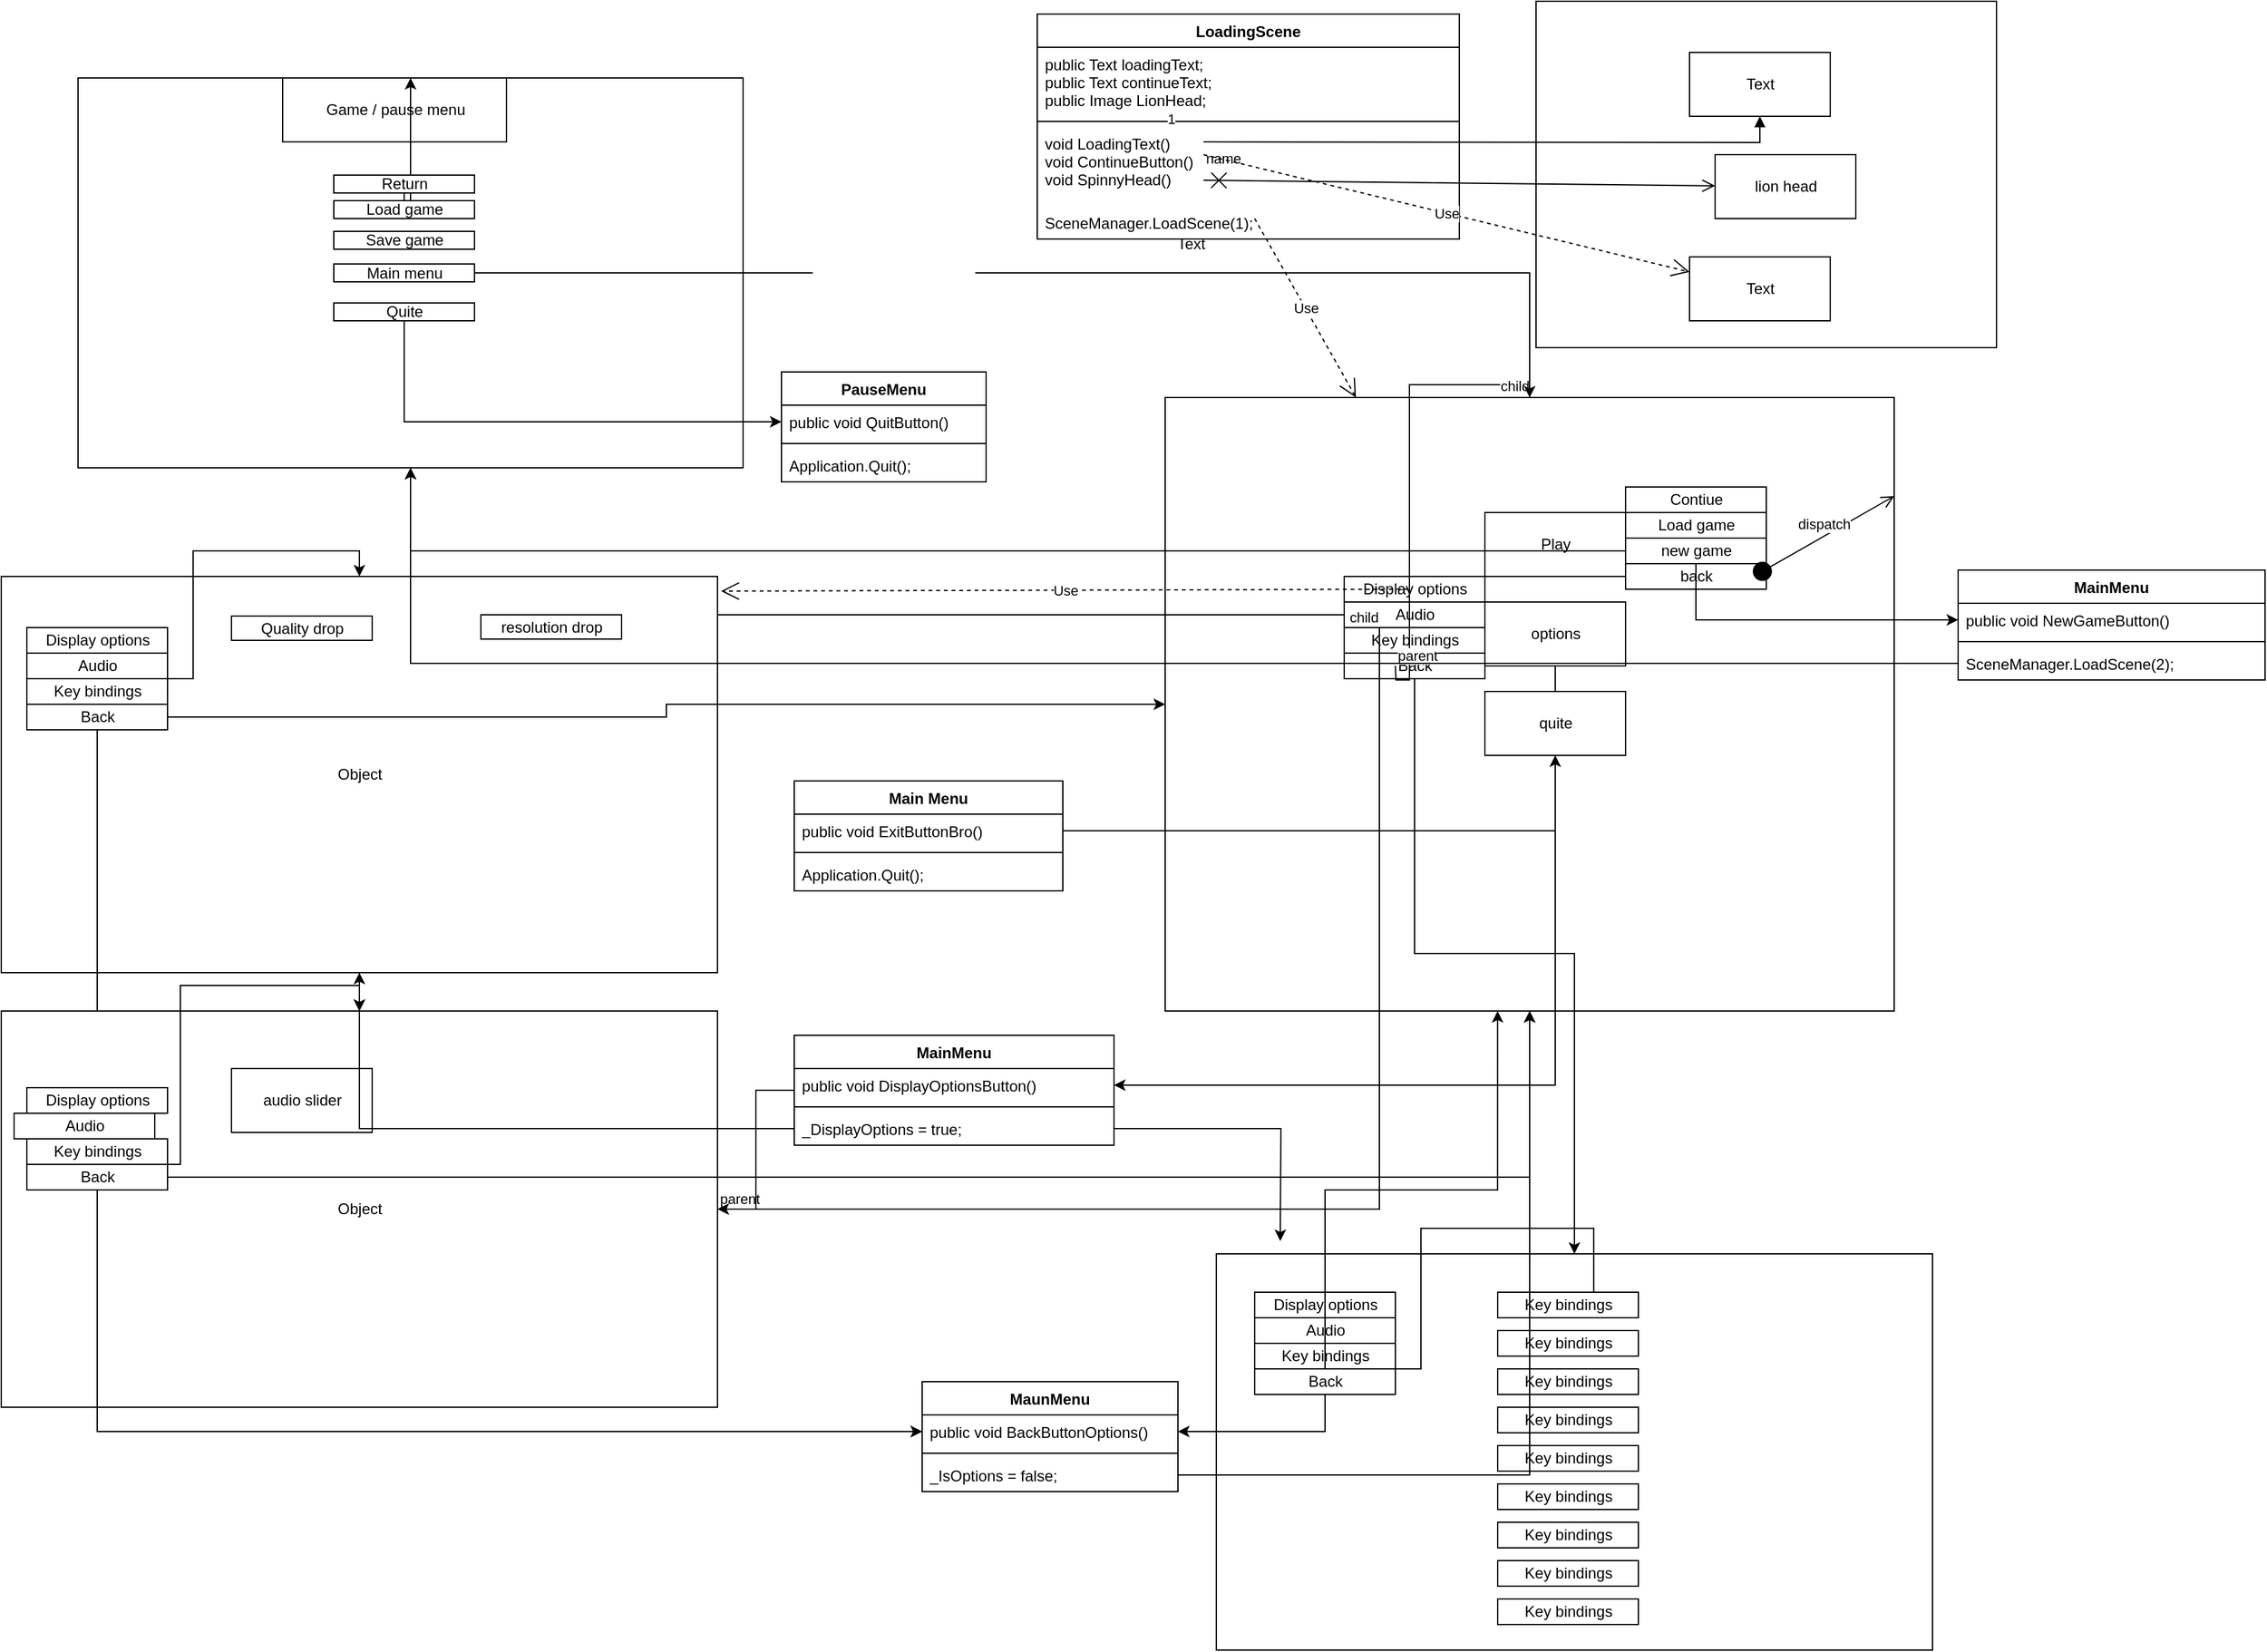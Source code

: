 <mxfile version="15.7.1" type="github">
  <diagram id="eE-bfbsEgwiHSZhWu_k5" name="Page-1">
    <mxGraphModel dx="3694" dy="1584" grid="1" gridSize="10" guides="1" tooltips="1" connect="1" arrows="1" fold="1" page="1" pageScale="1" pageWidth="850" pageHeight="1100" math="0" shadow="0">
      <root>
        <mxCell id="0" />
        <mxCell id="1" parent="0" />
        <mxCell id="UETa0M2R6W4NHTKt2jNL-5" value="Object" style="html=1;" vertex="1" parent="1">
          <mxGeometry x="400" y="10" width="360" height="271" as="geometry" />
        </mxCell>
        <mxCell id="UETa0M2R6W4NHTKt2jNL-1" value="LoadingScene" style="swimlane;fontStyle=1;align=center;verticalAlign=top;childLayout=stackLayout;horizontal=1;startSize=26;horizontalStack=0;resizeParent=1;resizeParentMax=0;resizeLast=0;collapsible=1;marginBottom=0;" vertex="1" parent="1">
          <mxGeometry x="10" y="20" width="330" height="176" as="geometry" />
        </mxCell>
        <mxCell id="UETa0M2R6W4NHTKt2jNL-2" value="public Text loadingText;&#xa;public Text continueText;&#xa;public Image LionHead;&#xa;" style="text;strokeColor=none;fillColor=none;align=left;verticalAlign=top;spacingLeft=4;spacingRight=4;overflow=hidden;rotatable=0;points=[[0,0.5],[1,0.5]];portConstraint=eastwest;" vertex="1" parent="UETa0M2R6W4NHTKt2jNL-1">
          <mxGeometry y="26" width="330" height="54" as="geometry" />
        </mxCell>
        <mxCell id="UETa0M2R6W4NHTKt2jNL-3" value="" style="line;strokeWidth=1;fillColor=none;align=left;verticalAlign=middle;spacingTop=-1;spacingLeft=3;spacingRight=3;rotatable=0;labelPosition=right;points=[];portConstraint=eastwest;" vertex="1" parent="UETa0M2R6W4NHTKt2jNL-1">
          <mxGeometry y="80" width="330" height="8" as="geometry" />
        </mxCell>
        <mxCell id="UETa0M2R6W4NHTKt2jNL-11" value="name" style="endArrow=block;endFill=1;html=1;edgeStyle=orthogonalEdgeStyle;align=left;verticalAlign=top;rounded=0;" edge="1" parent="UETa0M2R6W4NHTKt2jNL-1" target="UETa0M2R6W4NHTKt2jNL-6">
          <mxGeometry x="-1" relative="1" as="geometry">
            <mxPoint x="130" y="100" as="sourcePoint" />
            <mxPoint x="290" y="100" as="targetPoint" />
          </mxGeometry>
        </mxCell>
        <mxCell id="UETa0M2R6W4NHTKt2jNL-12" value="1" style="edgeLabel;resizable=0;html=1;align=left;verticalAlign=bottom;" connectable="0" vertex="1" parent="UETa0M2R6W4NHTKt2jNL-11">
          <mxGeometry x="-1" relative="1" as="geometry">
            <mxPoint x="-30" y="-10" as="offset" />
          </mxGeometry>
        </mxCell>
        <mxCell id="UETa0M2R6W4NHTKt2jNL-15" value="Use" style="endArrow=open;endSize=12;dashed=1;html=1;rounded=0;" edge="1" parent="UETa0M2R6W4NHTKt2jNL-1" target="UETa0M2R6W4NHTKt2jNL-7">
          <mxGeometry width="160" relative="1" as="geometry">
            <mxPoint x="130" y="110" as="sourcePoint" />
            <mxPoint x="290" y="110" as="targetPoint" />
          </mxGeometry>
        </mxCell>
        <mxCell id="UETa0M2R6W4NHTKt2jNL-4" value="void LoadingText()&#xa;void ContinueButton()&#xa;void SpinnyHead()&#xa;" style="text;strokeColor=none;fillColor=none;align=left;verticalAlign=top;spacingLeft=4;spacingRight=4;overflow=hidden;rotatable=0;points=[[0,0.5],[1,0.5]];portConstraint=eastwest;" vertex="1" parent="UETa0M2R6W4NHTKt2jNL-1">
          <mxGeometry y="88" width="330" height="62" as="geometry" />
        </mxCell>
        <mxCell id="UETa0M2R6W4NHTKt2jNL-13" value="" style="endArrow=open;startArrow=cross;endFill=0;startFill=0;endSize=8;startSize=10;html=1;rounded=0;" edge="1" parent="UETa0M2R6W4NHTKt2jNL-1" target="UETa0M2R6W4NHTKt2jNL-14">
          <mxGeometry width="160" relative="1" as="geometry">
            <mxPoint x="130" y="130" as="sourcePoint" />
            <mxPoint x="290" y="130" as="targetPoint" />
          </mxGeometry>
        </mxCell>
        <mxCell id="UETa0M2R6W4NHTKt2jNL-17" value="Use" style="endArrow=open;endSize=12;dashed=1;html=1;rounded=0;" edge="1" parent="UETa0M2R6W4NHTKt2jNL-1" target="UETa0M2R6W4NHTKt2jNL-16">
          <mxGeometry width="160" relative="1" as="geometry">
            <mxPoint x="170" y="160" as="sourcePoint" />
            <mxPoint x="170" y="320" as="targetPoint" />
          </mxGeometry>
        </mxCell>
        <mxCell id="UETa0M2R6W4NHTKt2jNL-9" value="SceneManager.LoadScene(1);" style="text;strokeColor=none;fillColor=none;align=left;verticalAlign=top;spacingLeft=4;spacingRight=4;overflow=hidden;rotatable=0;points=[[0,0.5],[1,0.5]];portConstraint=eastwest;" vertex="1" parent="UETa0M2R6W4NHTKt2jNL-1">
          <mxGeometry y="150" width="330" height="26" as="geometry" />
        </mxCell>
        <mxCell id="UETa0M2R6W4NHTKt2jNL-6" value="Text" style="html=1;" vertex="1" parent="1">
          <mxGeometry x="520" y="50" width="110" height="50" as="geometry" />
        </mxCell>
        <mxCell id="UETa0M2R6W4NHTKt2jNL-7" value="Text" style="html=1;" vertex="1" parent="1">
          <mxGeometry x="520" y="210" width="110" height="50" as="geometry" />
        </mxCell>
        <mxCell id="UETa0M2R6W4NHTKt2jNL-10" value="Text" style="text;html=1;align=center;verticalAlign=middle;resizable=0;points=[];autosize=1;strokeColor=none;fillColor=none;" vertex="1" parent="1">
          <mxGeometry x="110" y="190" width="40" height="20" as="geometry" />
        </mxCell>
        <mxCell id="UETa0M2R6W4NHTKt2jNL-14" value="lion head" style="html=1;" vertex="1" parent="1">
          <mxGeometry x="540" y="130" width="110" height="50" as="geometry" />
        </mxCell>
        <mxCell id="UETa0M2R6W4NHTKt2jNL-16" value="&lt;div align=&quot;center&quot;&gt;Main Menu&lt;br&gt;&lt;/div&gt;" style="html=1;" vertex="1" parent="1">
          <mxGeometry x="110" y="320" width="570" height="480" as="geometry" />
        </mxCell>
        <mxCell id="UETa0M2R6W4NHTKt2jNL-439" value="Play" style="html=1;align=center;" vertex="1" parent="1">
          <mxGeometry x="360" y="410" width="110" height="50" as="geometry" />
        </mxCell>
        <mxCell id="UETa0M2R6W4NHTKt2jNL-548" style="edgeStyle=orthogonalEdgeStyle;rounded=0;orthogonalLoop=1;jettySize=auto;html=1;" edge="1" parent="1" source="UETa0M2R6W4NHTKt2jNL-440" target="UETa0M2R6W4NHTKt2jNL-545">
          <mxGeometry relative="1" as="geometry" />
        </mxCell>
        <mxCell id="UETa0M2R6W4NHTKt2jNL-440" value="options" style="html=1;align=center;" vertex="1" parent="1">
          <mxGeometry x="360" y="480" width="110" height="50" as="geometry" />
        </mxCell>
        <mxCell id="UETa0M2R6W4NHTKt2jNL-441" value="quite" style="html=1;align=center;" vertex="1" parent="1">
          <mxGeometry x="360" y="550" width="110" height="50" as="geometry" />
        </mxCell>
        <mxCell id="UETa0M2R6W4NHTKt2jNL-443" value="Main Menu" style="swimlane;fontStyle=1;align=center;verticalAlign=top;childLayout=stackLayout;horizontal=1;startSize=26;horizontalStack=0;resizeParent=1;resizeParentMax=0;resizeLast=0;collapsible=1;marginBottom=0;" vertex="1" parent="1">
          <mxGeometry x="-180" y="620" width="210" height="86" as="geometry" />
        </mxCell>
        <mxCell id="UETa0M2R6W4NHTKt2jNL-444" value="public void ExitButtonBro()" style="text;strokeColor=none;fillColor=none;align=left;verticalAlign=top;spacingLeft=4;spacingRight=4;overflow=hidden;rotatable=0;points=[[0,0.5],[1,0.5]];portConstraint=eastwest;" vertex="1" parent="UETa0M2R6W4NHTKt2jNL-443">
          <mxGeometry y="26" width="210" height="26" as="geometry" />
        </mxCell>
        <mxCell id="UETa0M2R6W4NHTKt2jNL-445" value="" style="line;strokeWidth=1;fillColor=none;align=left;verticalAlign=middle;spacingTop=-1;spacingLeft=3;spacingRight=3;rotatable=0;labelPosition=right;points=[];portConstraint=eastwest;" vertex="1" parent="UETa0M2R6W4NHTKt2jNL-443">
          <mxGeometry y="52" width="210" height="8" as="geometry" />
        </mxCell>
        <mxCell id="UETa0M2R6W4NHTKt2jNL-446" value="Application.Quit();" style="text;strokeColor=none;fillColor=none;align=left;verticalAlign=top;spacingLeft=4;spacingRight=4;overflow=hidden;rotatable=0;points=[[0,0.5],[1,0.5]];portConstraint=eastwest;" vertex="1" parent="UETa0M2R6W4NHTKt2jNL-443">
          <mxGeometry y="60" width="210" height="26" as="geometry" />
        </mxCell>
        <mxCell id="UETa0M2R6W4NHTKt2jNL-447" value="Contiue" style="html=1;align=center;" vertex="1" parent="1">
          <mxGeometry x="470" y="390" width="110" height="20" as="geometry" />
        </mxCell>
        <mxCell id="UETa0M2R6W4NHTKt2jNL-448" value="Load game" style="html=1;align=center;" vertex="1" parent="1">
          <mxGeometry x="470" y="410" width="110" height="20" as="geometry" />
        </mxCell>
        <mxCell id="UETa0M2R6W4NHTKt2jNL-449" value="back" style="html=1;align=center;" vertex="1" parent="1">
          <mxGeometry x="470" y="450" width="110" height="20" as="geometry" />
        </mxCell>
        <mxCell id="UETa0M2R6W4NHTKt2jNL-510" style="edgeStyle=orthogonalEdgeStyle;rounded=0;orthogonalLoop=1;jettySize=auto;html=1;" edge="1" parent="1" source="UETa0M2R6W4NHTKt2jNL-450" target="UETa0M2R6W4NHTKt2jNL-466">
          <mxGeometry relative="1" as="geometry" />
        </mxCell>
        <mxCell id="UETa0M2R6W4NHTKt2jNL-529" style="edgeStyle=orthogonalEdgeStyle;rounded=0;orthogonalLoop=1;jettySize=auto;html=1;" edge="1" parent="1" source="UETa0M2R6W4NHTKt2jNL-450" target="UETa0M2R6W4NHTKt2jNL-526">
          <mxGeometry relative="1" as="geometry" />
        </mxCell>
        <mxCell id="UETa0M2R6W4NHTKt2jNL-450" value="new game" style="html=1;align=center;" vertex="1" parent="1">
          <mxGeometry x="470" y="430" width="110" height="20" as="geometry" />
        </mxCell>
        <mxCell id="UETa0M2R6W4NHTKt2jNL-451" value="dispatch" style="html=1;verticalAlign=bottom;startArrow=circle;startFill=1;endArrow=open;startSize=6;endSize=8;rounded=0;" edge="1" parent="1" target="UETa0M2R6W4NHTKt2jNL-16">
          <mxGeometry width="80" relative="1" as="geometry">
            <mxPoint x="570" y="460" as="sourcePoint" />
            <mxPoint x="650" y="460" as="targetPoint" />
          </mxGeometry>
        </mxCell>
        <mxCell id="UETa0M2R6W4NHTKt2jNL-452" value="Display options" style="html=1;align=center;" vertex="1" parent="1">
          <mxGeometry x="250" y="460" width="110" height="20" as="geometry" />
        </mxCell>
        <mxCell id="UETa0M2R6W4NHTKt2jNL-493" style="edgeStyle=orthogonalEdgeStyle;rounded=0;orthogonalLoop=1;jettySize=auto;html=1;" edge="1" parent="1" source="UETa0M2R6W4NHTKt2jNL-453" target="UETa0M2R6W4NHTKt2jNL-477">
          <mxGeometry relative="1" as="geometry" />
        </mxCell>
        <mxCell id="UETa0M2R6W4NHTKt2jNL-453" value="Audio " style="html=1;align=center;" vertex="1" parent="1">
          <mxGeometry x="250" y="480" width="110" height="20" as="geometry" />
        </mxCell>
        <mxCell id="UETa0M2R6W4NHTKt2jNL-494" style="edgeStyle=orthogonalEdgeStyle;rounded=0;orthogonalLoop=1;jettySize=auto;html=1;" edge="1" parent="1" source="UETa0M2R6W4NHTKt2jNL-454" target="UETa0M2R6W4NHTKt2jNL-482">
          <mxGeometry relative="1" as="geometry" />
        </mxCell>
        <mxCell id="UETa0M2R6W4NHTKt2jNL-454" value="Key bindings" style="html=1;align=center;" vertex="1" parent="1">
          <mxGeometry x="250" y="500" width="110" height="20" as="geometry" />
        </mxCell>
        <mxCell id="UETa0M2R6W4NHTKt2jNL-455" value="Back" style="html=1;align=center;" vertex="1" parent="1">
          <mxGeometry x="250" y="520" width="110" height="20" as="geometry" />
        </mxCell>
        <mxCell id="UETa0M2R6W4NHTKt2jNL-463" value="" style="endArrow=none;html=1;edgeStyle=orthogonalEdgeStyle;rounded=0;" edge="1" parent="1" target="UETa0M2R6W4NHTKt2jNL-16">
          <mxGeometry relative="1" as="geometry">
            <mxPoint x="290" y="530" as="sourcePoint" />
            <mxPoint x="450" y="530" as="targetPoint" />
          </mxGeometry>
        </mxCell>
        <mxCell id="UETa0M2R6W4NHTKt2jNL-464" value="parent" style="edgeLabel;resizable=0;html=1;align=left;verticalAlign=bottom;" connectable="0" vertex="1" parent="UETa0M2R6W4NHTKt2jNL-463">
          <mxGeometry x="-1" relative="1" as="geometry" />
        </mxCell>
        <mxCell id="UETa0M2R6W4NHTKt2jNL-465" value="child" style="edgeLabel;resizable=0;html=1;align=right;verticalAlign=bottom;" connectable="0" vertex="1" parent="UETa0M2R6W4NHTKt2jNL-463">
          <mxGeometry x="1" relative="1" as="geometry" />
        </mxCell>
        <mxCell id="UETa0M2R6W4NHTKt2jNL-466" value="Object" style="html=1;align=center;" vertex="1" parent="1">
          <mxGeometry x="-740" y="70" width="520" height="305" as="geometry" />
        </mxCell>
        <mxCell id="UETa0M2R6W4NHTKt2jNL-468" value="Game / pause menu" style="html=1;align=center;" vertex="1" parent="1">
          <mxGeometry x="-580" y="70" width="175" height="50" as="geometry" />
        </mxCell>
        <mxCell id="UETa0M2R6W4NHTKt2jNL-469" value="Object" style="html=1;align=center;" vertex="1" parent="1">
          <mxGeometry x="-800" y="460" width="560" height="310" as="geometry" />
        </mxCell>
        <mxCell id="UETa0M2R6W4NHTKt2jNL-492" style="edgeStyle=orthogonalEdgeStyle;rounded=0;orthogonalLoop=1;jettySize=auto;html=1;" edge="1" parent="1" source="UETa0M2R6W4NHTKt2jNL-470" target="UETa0M2R6W4NHTKt2jNL-469">
          <mxGeometry relative="1" as="geometry" />
        </mxCell>
        <mxCell id="UETa0M2R6W4NHTKt2jNL-470" value="Display options" style="html=1;align=center;" vertex="1" parent="1">
          <mxGeometry x="-780" y="500" width="110" height="20" as="geometry" />
        </mxCell>
        <mxCell id="UETa0M2R6W4NHTKt2jNL-471" value="Audio " style="html=1;align=center;" vertex="1" parent="1">
          <mxGeometry x="-780" y="520" width="110" height="20" as="geometry" />
        </mxCell>
        <mxCell id="UETa0M2R6W4NHTKt2jNL-472" value="Key bindings" style="html=1;align=center;" vertex="1" parent="1">
          <mxGeometry x="-780" y="540" width="110" height="20" as="geometry" />
        </mxCell>
        <mxCell id="UETa0M2R6W4NHTKt2jNL-509" style="edgeStyle=orthogonalEdgeStyle;rounded=0;orthogonalLoop=1;jettySize=auto;html=1;" edge="1" parent="1" source="UETa0M2R6W4NHTKt2jNL-473" target="UETa0M2R6W4NHTKt2jNL-16">
          <mxGeometry relative="1" as="geometry" />
        </mxCell>
        <mxCell id="UETa0M2R6W4NHTKt2jNL-537" style="edgeStyle=orthogonalEdgeStyle;rounded=0;orthogonalLoop=1;jettySize=auto;html=1;" edge="1" parent="1" source="UETa0M2R6W4NHTKt2jNL-473" target="UETa0M2R6W4NHTKt2jNL-532">
          <mxGeometry relative="1" as="geometry" />
        </mxCell>
        <mxCell id="UETa0M2R6W4NHTKt2jNL-473" value="Back" style="html=1;align=center;" vertex="1" parent="1">
          <mxGeometry x="-780" y="560" width="110" height="20" as="geometry" />
        </mxCell>
        <mxCell id="UETa0M2R6W4NHTKt2jNL-474" value="Quality drop" style="html=1;align=center;" vertex="1" parent="1">
          <mxGeometry x="-620" y="491" width="110" height="19" as="geometry" />
        </mxCell>
        <mxCell id="UETa0M2R6W4NHTKt2jNL-475" value="resolution drop" style="html=1;align=center;" vertex="1" parent="1">
          <mxGeometry x="-425" y="490" width="110" height="19" as="geometry" />
        </mxCell>
        <mxCell id="UETa0M2R6W4NHTKt2jNL-476" value="Use" style="endArrow=open;endSize=12;dashed=1;html=1;rounded=0;entryX=1.005;entryY=0.037;entryDx=0;entryDy=0;entryPerimeter=0;" edge="1" parent="1" target="UETa0M2R6W4NHTKt2jNL-469">
          <mxGeometry width="160" relative="1" as="geometry">
            <mxPoint x="300" y="470" as="sourcePoint" />
            <mxPoint x="460" y="470" as="targetPoint" />
          </mxGeometry>
        </mxCell>
        <mxCell id="UETa0M2R6W4NHTKt2jNL-477" value="Object" style="html=1;align=center;" vertex="1" parent="1">
          <mxGeometry x="-800" y="800" width="560" height="310" as="geometry" />
        </mxCell>
        <mxCell id="UETa0M2R6W4NHTKt2jNL-478" value="Display options" style="html=1;align=center;" vertex="1" parent="1">
          <mxGeometry x="-780" y="860" width="110" height="20" as="geometry" />
        </mxCell>
        <mxCell id="UETa0M2R6W4NHTKt2jNL-491" style="edgeStyle=orthogonalEdgeStyle;rounded=0;orthogonalLoop=1;jettySize=auto;html=1;" edge="1" parent="1" source="UETa0M2R6W4NHTKt2jNL-479" target="UETa0M2R6W4NHTKt2jNL-477">
          <mxGeometry relative="1" as="geometry" />
        </mxCell>
        <mxCell id="UETa0M2R6W4NHTKt2jNL-479" value="Audio " style="html=1;align=center;" vertex="1" parent="1">
          <mxGeometry x="-790" y="880" width="110" height="20" as="geometry" />
        </mxCell>
        <mxCell id="UETa0M2R6W4NHTKt2jNL-480" value="Key bindings" style="html=1;align=center;" vertex="1" parent="1">
          <mxGeometry x="-780" y="900" width="110" height="20" as="geometry" />
        </mxCell>
        <mxCell id="UETa0M2R6W4NHTKt2jNL-508" style="edgeStyle=orthogonalEdgeStyle;rounded=0;orthogonalLoop=1;jettySize=auto;html=1;" edge="1" parent="1" source="UETa0M2R6W4NHTKt2jNL-481" target="UETa0M2R6W4NHTKt2jNL-16">
          <mxGeometry relative="1" as="geometry" />
        </mxCell>
        <mxCell id="UETa0M2R6W4NHTKt2jNL-536" style="edgeStyle=orthogonalEdgeStyle;rounded=0;orthogonalLoop=1;jettySize=auto;html=1;" edge="1" parent="1" source="UETa0M2R6W4NHTKt2jNL-481" target="UETa0M2R6W4NHTKt2jNL-532">
          <mxGeometry relative="1" as="geometry" />
        </mxCell>
        <mxCell id="UETa0M2R6W4NHTKt2jNL-481" value="Back" style="html=1;align=center;" vertex="1" parent="1">
          <mxGeometry x="-780" y="920" width="110" height="20" as="geometry" />
        </mxCell>
        <mxCell id="UETa0M2R6W4NHTKt2jNL-482" value="Object" style="html=1;align=center;" vertex="1" parent="1">
          <mxGeometry x="150" y="990" width="560" height="310" as="geometry" />
        </mxCell>
        <mxCell id="UETa0M2R6W4NHTKt2jNL-483" value="Display options" style="html=1;align=center;" vertex="1" parent="1">
          <mxGeometry x="180" y="1020" width="110" height="20" as="geometry" />
        </mxCell>
        <mxCell id="UETa0M2R6W4NHTKt2jNL-490" style="edgeStyle=orthogonalEdgeStyle;rounded=0;orthogonalLoop=1;jettySize=auto;html=1;exitX=0.5;exitY=1;exitDx=0;exitDy=0;entryX=0.527;entryY=0.129;entryDx=0;entryDy=0;entryPerimeter=0;" edge="1" parent="1" source="UETa0M2R6W4NHTKt2jNL-484" target="UETa0M2R6W4NHTKt2jNL-482">
          <mxGeometry relative="1" as="geometry">
            <mxPoint x="110.0" y="1040" as="targetPoint" />
          </mxGeometry>
        </mxCell>
        <mxCell id="UETa0M2R6W4NHTKt2jNL-484" value="Audio " style="html=1;align=center;" vertex="1" parent="1">
          <mxGeometry x="180" y="1040" width="110" height="20" as="geometry" />
        </mxCell>
        <mxCell id="UETa0M2R6W4NHTKt2jNL-485" value="Key bindings" style="html=1;align=center;" vertex="1" parent="1">
          <mxGeometry x="180" y="1060" width="110" height="20" as="geometry" />
        </mxCell>
        <mxCell id="UETa0M2R6W4NHTKt2jNL-507" style="edgeStyle=orthogonalEdgeStyle;rounded=0;orthogonalLoop=1;jettySize=auto;html=1;entryX=0.456;entryY=1;entryDx=0;entryDy=0;entryPerimeter=0;" edge="1" parent="1" source="UETa0M2R6W4NHTKt2jNL-486" target="UETa0M2R6W4NHTKt2jNL-16">
          <mxGeometry relative="1" as="geometry" />
        </mxCell>
        <mxCell id="UETa0M2R6W4NHTKt2jNL-535" style="edgeStyle=orthogonalEdgeStyle;rounded=0;orthogonalLoop=1;jettySize=auto;html=1;entryX=1;entryY=0.5;entryDx=0;entryDy=0;" edge="1" parent="1" source="UETa0M2R6W4NHTKt2jNL-486" target="UETa0M2R6W4NHTKt2jNL-532">
          <mxGeometry relative="1" as="geometry" />
        </mxCell>
        <mxCell id="UETa0M2R6W4NHTKt2jNL-486" value="Back" style="html=1;align=center;" vertex="1" parent="1">
          <mxGeometry x="180" y="1080" width="110" height="20" as="geometry" />
        </mxCell>
        <mxCell id="UETa0M2R6W4NHTKt2jNL-487" value="" style="endArrow=none;html=1;edgeStyle=orthogonalEdgeStyle;rounded=0;entryX=0.25;entryY=1;entryDx=0;entryDy=0;" edge="1" parent="1" source="UETa0M2R6W4NHTKt2jNL-477" target="UETa0M2R6W4NHTKt2jNL-453">
          <mxGeometry relative="1" as="geometry">
            <mxPoint x="-180" y="850" as="sourcePoint" />
            <mxPoint x="-20" y="850" as="targetPoint" />
          </mxGeometry>
        </mxCell>
        <mxCell id="UETa0M2R6W4NHTKt2jNL-488" value="parent" style="edgeLabel;resizable=0;html=1;align=left;verticalAlign=bottom;" connectable="0" vertex="1" parent="UETa0M2R6W4NHTKt2jNL-487">
          <mxGeometry x="-1" relative="1" as="geometry" />
        </mxCell>
        <mxCell id="UETa0M2R6W4NHTKt2jNL-489" value="child" style="edgeLabel;resizable=0;html=1;align=right;verticalAlign=bottom;" connectable="0" vertex="1" parent="UETa0M2R6W4NHTKt2jNL-487">
          <mxGeometry x="1" relative="1" as="geometry" />
        </mxCell>
        <mxCell id="UETa0M2R6W4NHTKt2jNL-495" value="audio slider" style="html=1;align=center;" vertex="1" parent="1">
          <mxGeometry x="-620" y="845" width="110" height="50" as="geometry" />
        </mxCell>
        <mxCell id="UETa0M2R6W4NHTKt2jNL-496" value="Key bindings" style="html=1;align=center;" vertex="1" parent="1">
          <mxGeometry x="370" y="1020" width="110" height="20" as="geometry" />
        </mxCell>
        <mxCell id="UETa0M2R6W4NHTKt2jNL-497" value="Key bindings" style="html=1;align=center;" vertex="1" parent="1">
          <mxGeometry x="370" y="1050" width="110" height="20" as="geometry" />
        </mxCell>
        <mxCell id="UETa0M2R6W4NHTKt2jNL-498" value="Key bindings" style="html=1;align=center;" vertex="1" parent="1">
          <mxGeometry x="370" y="1260" width="110" height="20" as="geometry" />
        </mxCell>
        <mxCell id="UETa0M2R6W4NHTKt2jNL-499" value="Key bindings" style="html=1;align=center;" vertex="1" parent="1">
          <mxGeometry x="370" y="1230" width="110" height="20" as="geometry" />
        </mxCell>
        <mxCell id="UETa0M2R6W4NHTKt2jNL-500" value="Key bindings" style="html=1;align=center;" vertex="1" parent="1">
          <mxGeometry x="370" y="1200" width="110" height="20" as="geometry" />
        </mxCell>
        <mxCell id="UETa0M2R6W4NHTKt2jNL-501" value="Key bindings" style="html=1;align=center;" vertex="1" parent="1">
          <mxGeometry x="370" y="1080" width="110" height="20" as="geometry" />
        </mxCell>
        <mxCell id="UETa0M2R6W4NHTKt2jNL-502" value="Key bindings" style="html=1;align=center;" vertex="1" parent="1">
          <mxGeometry x="370" y="1110" width="110" height="20" as="geometry" />
        </mxCell>
        <mxCell id="UETa0M2R6W4NHTKt2jNL-503" value="Key bindings" style="html=1;align=center;" vertex="1" parent="1">
          <mxGeometry x="370" y="1140" width="110" height="20" as="geometry" />
        </mxCell>
        <mxCell id="UETa0M2R6W4NHTKt2jNL-504" value="Key bindings" style="html=1;align=center;" vertex="1" parent="1">
          <mxGeometry x="370" y="1170" width="110" height="20" as="geometry" />
        </mxCell>
        <mxCell id="UETa0M2R6W4NHTKt2jNL-516" style="edgeStyle=orthogonalEdgeStyle;rounded=0;orthogonalLoop=1;jettySize=auto;html=1;" edge="1" parent="1" source="UETa0M2R6W4NHTKt2jNL-512" target="UETa0M2R6W4NHTKt2jNL-466">
          <mxGeometry relative="1" as="geometry" />
        </mxCell>
        <mxCell id="UETa0M2R6W4NHTKt2jNL-512" value="Return" style="html=1;align=center;" vertex="1" parent="1">
          <mxGeometry x="-540" y="146" width="110" height="14" as="geometry" />
        </mxCell>
        <mxCell id="UETa0M2R6W4NHTKt2jNL-513" value="Load game" style="html=1;align=center;" vertex="1" parent="1">
          <mxGeometry x="-540" y="166" width="110" height="14" as="geometry" />
        </mxCell>
        <mxCell id="UETa0M2R6W4NHTKt2jNL-514" value="Save game" style="html=1;align=center;" vertex="1" parent="1">
          <mxGeometry x="-540" y="190" width="110" height="14" as="geometry" />
        </mxCell>
        <mxCell id="UETa0M2R6W4NHTKt2jNL-518" style="edgeStyle=orthogonalEdgeStyle;rounded=0;orthogonalLoop=1;jettySize=auto;html=1;" edge="1" parent="1" source="UETa0M2R6W4NHTKt2jNL-515" target="UETa0M2R6W4NHTKt2jNL-16">
          <mxGeometry relative="1" as="geometry" />
        </mxCell>
        <mxCell id="UETa0M2R6W4NHTKt2jNL-515" value="Main menu " style="html=1;align=center;" vertex="1" parent="1">
          <mxGeometry x="-540" y="215.5" width="110" height="14" as="geometry" />
        </mxCell>
        <mxCell id="UETa0M2R6W4NHTKt2jNL-523" style="edgeStyle=orthogonalEdgeStyle;rounded=0;orthogonalLoop=1;jettySize=auto;html=1;" edge="1" parent="1" source="UETa0M2R6W4NHTKt2jNL-517" target="UETa0M2R6W4NHTKt2jNL-520">
          <mxGeometry relative="1" as="geometry" />
        </mxCell>
        <mxCell id="UETa0M2R6W4NHTKt2jNL-517" value="Quite" style="html=1;align=center;" vertex="1" parent="1">
          <mxGeometry x="-540" y="246" width="110" height="14" as="geometry" />
        </mxCell>
        <mxCell id="UETa0M2R6W4NHTKt2jNL-519" value="PauseMenu" style="swimlane;fontStyle=1;align=center;verticalAlign=top;childLayout=stackLayout;horizontal=1;startSize=26;horizontalStack=0;resizeParent=1;resizeParentMax=0;resizeLast=0;collapsible=1;marginBottom=0;" vertex="1" parent="1">
          <mxGeometry x="-190" y="300" width="160" height="86" as="geometry" />
        </mxCell>
        <mxCell id="UETa0M2R6W4NHTKt2jNL-520" value="public void QuitButton()" style="text;strokeColor=none;fillColor=none;align=left;verticalAlign=top;spacingLeft=4;spacingRight=4;overflow=hidden;rotatable=0;points=[[0,0.5],[1,0.5]];portConstraint=eastwest;" vertex="1" parent="UETa0M2R6W4NHTKt2jNL-519">
          <mxGeometry y="26" width="160" height="26" as="geometry" />
        </mxCell>
        <mxCell id="UETa0M2R6W4NHTKt2jNL-521" value="" style="line;strokeWidth=1;fillColor=none;align=left;verticalAlign=middle;spacingTop=-1;spacingLeft=3;spacingRight=3;rotatable=0;labelPosition=right;points=[];portConstraint=eastwest;" vertex="1" parent="UETa0M2R6W4NHTKt2jNL-519">
          <mxGeometry y="52" width="160" height="8" as="geometry" />
        </mxCell>
        <mxCell id="UETa0M2R6W4NHTKt2jNL-522" value="Application.Quit();" style="text;strokeColor=none;fillColor=none;align=left;verticalAlign=top;spacingLeft=4;spacingRight=4;overflow=hidden;rotatable=0;points=[[0,0.5],[1,0.5]];portConstraint=eastwest;" vertex="1" parent="UETa0M2R6W4NHTKt2jNL-519">
          <mxGeometry y="60" width="160" height="26" as="geometry" />
        </mxCell>
        <mxCell id="UETa0M2R6W4NHTKt2jNL-524" style="edgeStyle=orthogonalEdgeStyle;rounded=0;orthogonalLoop=1;jettySize=auto;html=1;" edge="1" parent="1" source="UETa0M2R6W4NHTKt2jNL-444" target="UETa0M2R6W4NHTKt2jNL-441">
          <mxGeometry relative="1" as="geometry" />
        </mxCell>
        <mxCell id="UETa0M2R6W4NHTKt2jNL-525" value="MainMenu" style="swimlane;fontStyle=1;align=center;verticalAlign=top;childLayout=stackLayout;horizontal=1;startSize=26;horizontalStack=0;resizeParent=1;resizeParentMax=0;resizeLast=0;collapsible=1;marginBottom=0;" vertex="1" parent="1">
          <mxGeometry x="730" y="455" width="240" height="86" as="geometry" />
        </mxCell>
        <mxCell id="UETa0M2R6W4NHTKt2jNL-526" value="public void NewGameButton()" style="text;strokeColor=none;fillColor=none;align=left;verticalAlign=top;spacingLeft=4;spacingRight=4;overflow=hidden;rotatable=0;points=[[0,0.5],[1,0.5]];portConstraint=eastwest;" vertex="1" parent="UETa0M2R6W4NHTKt2jNL-525">
          <mxGeometry y="26" width="240" height="26" as="geometry" />
        </mxCell>
        <mxCell id="UETa0M2R6W4NHTKt2jNL-527" value="" style="line;strokeWidth=1;fillColor=none;align=left;verticalAlign=middle;spacingTop=-1;spacingLeft=3;spacingRight=3;rotatable=0;labelPosition=right;points=[];portConstraint=eastwest;" vertex="1" parent="UETa0M2R6W4NHTKt2jNL-525">
          <mxGeometry y="52" width="240" height="8" as="geometry" />
        </mxCell>
        <mxCell id="UETa0M2R6W4NHTKt2jNL-528" value="SceneManager.LoadScene(2);" style="text;strokeColor=none;fillColor=none;align=left;verticalAlign=top;spacingLeft=4;spacingRight=4;overflow=hidden;rotatable=0;points=[[0,0.5],[1,0.5]];portConstraint=eastwest;" vertex="1" parent="UETa0M2R6W4NHTKt2jNL-525">
          <mxGeometry y="60" width="240" height="26" as="geometry" />
        </mxCell>
        <mxCell id="UETa0M2R6W4NHTKt2jNL-530" style="edgeStyle=orthogonalEdgeStyle;rounded=0;orthogonalLoop=1;jettySize=auto;html=1;" edge="1" parent="1" source="UETa0M2R6W4NHTKt2jNL-528" target="UETa0M2R6W4NHTKt2jNL-466">
          <mxGeometry relative="1" as="geometry" />
        </mxCell>
        <mxCell id="UETa0M2R6W4NHTKt2jNL-531" value="MaunMenu" style="swimlane;fontStyle=1;align=center;verticalAlign=top;childLayout=stackLayout;horizontal=1;startSize=26;horizontalStack=0;resizeParent=1;resizeParentMax=0;resizeLast=0;collapsible=1;marginBottom=0;" vertex="1" parent="1">
          <mxGeometry x="-80" y="1090" width="200" height="86" as="geometry" />
        </mxCell>
        <mxCell id="UETa0M2R6W4NHTKt2jNL-532" value="public void BackButtonOptions()" style="text;strokeColor=none;fillColor=none;align=left;verticalAlign=top;spacingLeft=4;spacingRight=4;overflow=hidden;rotatable=0;points=[[0,0.5],[1,0.5]];portConstraint=eastwest;" vertex="1" parent="UETa0M2R6W4NHTKt2jNL-531">
          <mxGeometry y="26" width="200" height="26" as="geometry" />
        </mxCell>
        <mxCell id="UETa0M2R6W4NHTKt2jNL-533" value="" style="line;strokeWidth=1;fillColor=none;align=left;verticalAlign=middle;spacingTop=-1;spacingLeft=3;spacingRight=3;rotatable=0;labelPosition=right;points=[];portConstraint=eastwest;" vertex="1" parent="UETa0M2R6W4NHTKt2jNL-531">
          <mxGeometry y="52" width="200" height="8" as="geometry" />
        </mxCell>
        <mxCell id="UETa0M2R6W4NHTKt2jNL-534" value="_IsOptions = false;" style="text;strokeColor=none;fillColor=none;align=left;verticalAlign=top;spacingLeft=4;spacingRight=4;overflow=hidden;rotatable=0;points=[[0,0.5],[1,0.5]];portConstraint=eastwest;" vertex="1" parent="UETa0M2R6W4NHTKt2jNL-531">
          <mxGeometry y="60" width="200" height="26" as="geometry" />
        </mxCell>
        <mxCell id="UETa0M2R6W4NHTKt2jNL-538" style="edgeStyle=orthogonalEdgeStyle;rounded=0;orthogonalLoop=1;jettySize=auto;html=1;" edge="1" parent="1" source="UETa0M2R6W4NHTKt2jNL-534" target="UETa0M2R6W4NHTKt2jNL-16">
          <mxGeometry relative="1" as="geometry" />
        </mxCell>
        <mxCell id="UETa0M2R6W4NHTKt2jNL-551" style="edgeStyle=orthogonalEdgeStyle;rounded=0;orthogonalLoop=1;jettySize=auto;html=1;" edge="1" parent="1" source="UETa0M2R6W4NHTKt2jNL-544" target="UETa0M2R6W4NHTKt2jNL-477">
          <mxGeometry relative="1" as="geometry" />
        </mxCell>
        <mxCell id="UETa0M2R6W4NHTKt2jNL-544" value="MainMenu" style="swimlane;fontStyle=1;align=center;verticalAlign=top;childLayout=stackLayout;horizontal=1;startSize=26;horizontalStack=0;resizeParent=1;resizeParentMax=0;resizeLast=0;collapsible=1;marginBottom=0;" vertex="1" parent="1">
          <mxGeometry x="-180" y="819" width="250" height="86" as="geometry" />
        </mxCell>
        <mxCell id="UETa0M2R6W4NHTKt2jNL-545" value="public void DisplayOptionsButton()" style="text;strokeColor=none;fillColor=none;align=left;verticalAlign=top;spacingLeft=4;spacingRight=4;overflow=hidden;rotatable=0;points=[[0,0.5],[1,0.5]];portConstraint=eastwest;" vertex="1" parent="UETa0M2R6W4NHTKt2jNL-544">
          <mxGeometry y="26" width="250" height="26" as="geometry" />
        </mxCell>
        <mxCell id="UETa0M2R6W4NHTKt2jNL-546" value="" style="line;strokeWidth=1;fillColor=none;align=left;verticalAlign=middle;spacingTop=-1;spacingLeft=3;spacingRight=3;rotatable=0;labelPosition=right;points=[];portConstraint=eastwest;" vertex="1" parent="UETa0M2R6W4NHTKt2jNL-544">
          <mxGeometry y="52" width="250" height="8" as="geometry" />
        </mxCell>
        <mxCell id="UETa0M2R6W4NHTKt2jNL-547" value="_DisplayOptions = true;" style="text;strokeColor=none;fillColor=none;align=left;verticalAlign=top;spacingLeft=4;spacingRight=4;overflow=hidden;rotatable=0;points=[[0,0.5],[1,0.5]];portConstraint=eastwest;" vertex="1" parent="UETa0M2R6W4NHTKt2jNL-544">
          <mxGeometry y="60" width="250" height="26" as="geometry" />
        </mxCell>
        <mxCell id="UETa0M2R6W4NHTKt2jNL-549" style="edgeStyle=orthogonalEdgeStyle;rounded=0;orthogonalLoop=1;jettySize=auto;html=1;" edge="1" parent="1" source="UETa0M2R6W4NHTKt2jNL-547" target="UETa0M2R6W4NHTKt2jNL-469">
          <mxGeometry relative="1" as="geometry" />
        </mxCell>
        <mxCell id="UETa0M2R6W4NHTKt2jNL-550" style="edgeStyle=orthogonalEdgeStyle;rounded=0;orthogonalLoop=1;jettySize=auto;html=1;" edge="1" parent="1" source="UETa0M2R6W4NHTKt2jNL-547">
          <mxGeometry relative="1" as="geometry">
            <mxPoint x="200" y="980" as="targetPoint" />
          </mxGeometry>
        </mxCell>
      </root>
    </mxGraphModel>
  </diagram>
</mxfile>

